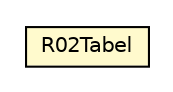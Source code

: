 #!/usr/local/bin/dot
#
# Class diagram 
# Generated by UMLGraph version R5_6-24-gf6e263 (http://www.umlgraph.org/)
#

digraph G {
	edge [fontname="Helvetica",fontsize=10,labelfontname="Helvetica",labelfontsize=10];
	node [fontname="Helvetica",fontsize=10,shape=plaintext];
	nodesep=0.25;
	ranksep=0.5;
	// nl.egem.stuf.sector.bg._0204.R02Tabel
	c177367 [label=<<table title="nl.egem.stuf.sector.bg._0204.R02Tabel" border="0" cellborder="1" cellspacing="0" cellpadding="2" port="p" bgcolor="lemonChiffon" href="./R02Tabel.html">
		<tr><td><table border="0" cellspacing="0" cellpadding="1">
<tr><td align="center" balign="center"> R02Tabel </td></tr>
		</table></td></tr>
		</table>>, URL="./R02Tabel.html", fontname="Helvetica", fontcolor="black", fontsize=10.0];
}

